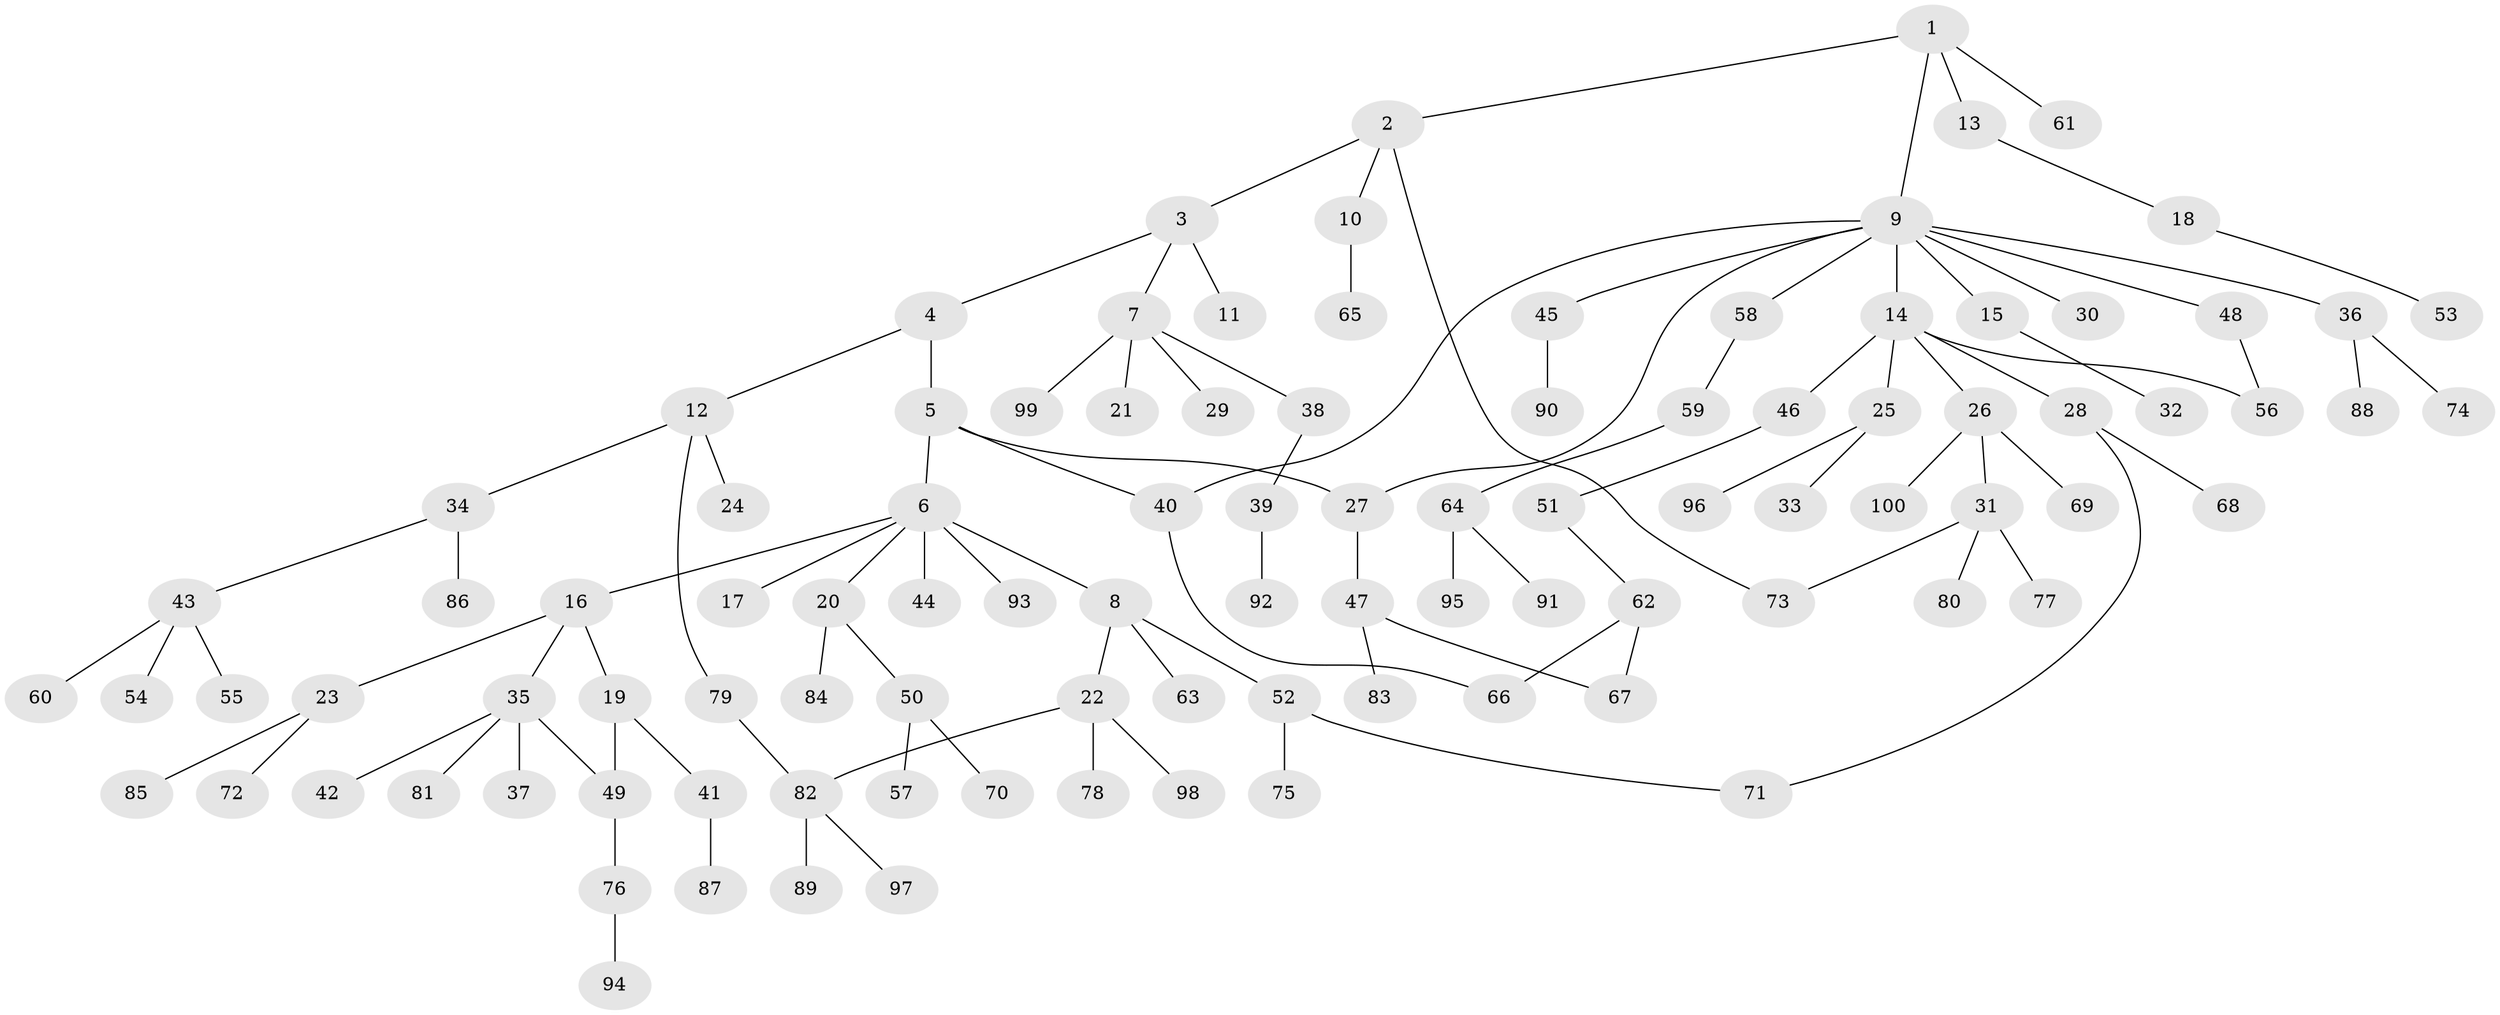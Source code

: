 // coarse degree distribution, {3: 0.2, 4: 0.08571428571428572, 6: 0.02857142857142857, 9: 0.014285714285714285, 1: 0.35714285714285715, 2: 0.3142857142857143}
// Generated by graph-tools (version 1.1) at 2025/48/03/04/25 22:48:43]
// undirected, 100 vertices, 108 edges
graph export_dot {
  node [color=gray90,style=filled];
  1;
  2;
  3;
  4;
  5;
  6;
  7;
  8;
  9;
  10;
  11;
  12;
  13;
  14;
  15;
  16;
  17;
  18;
  19;
  20;
  21;
  22;
  23;
  24;
  25;
  26;
  27;
  28;
  29;
  30;
  31;
  32;
  33;
  34;
  35;
  36;
  37;
  38;
  39;
  40;
  41;
  42;
  43;
  44;
  45;
  46;
  47;
  48;
  49;
  50;
  51;
  52;
  53;
  54;
  55;
  56;
  57;
  58;
  59;
  60;
  61;
  62;
  63;
  64;
  65;
  66;
  67;
  68;
  69;
  70;
  71;
  72;
  73;
  74;
  75;
  76;
  77;
  78;
  79;
  80;
  81;
  82;
  83;
  84;
  85;
  86;
  87;
  88;
  89;
  90;
  91;
  92;
  93;
  94;
  95;
  96;
  97;
  98;
  99;
  100;
  1 -- 2;
  1 -- 9;
  1 -- 13;
  1 -- 61;
  2 -- 3;
  2 -- 10;
  2 -- 73;
  3 -- 4;
  3 -- 7;
  3 -- 11;
  4 -- 5;
  4 -- 12;
  5 -- 6;
  5 -- 27;
  5 -- 40;
  6 -- 8;
  6 -- 16;
  6 -- 17;
  6 -- 20;
  6 -- 44;
  6 -- 93;
  7 -- 21;
  7 -- 29;
  7 -- 38;
  7 -- 99;
  8 -- 22;
  8 -- 52;
  8 -- 63;
  9 -- 14;
  9 -- 15;
  9 -- 30;
  9 -- 36;
  9 -- 45;
  9 -- 48;
  9 -- 58;
  9 -- 40;
  9 -- 27;
  10 -- 65;
  12 -- 24;
  12 -- 34;
  12 -- 79;
  13 -- 18;
  14 -- 25;
  14 -- 26;
  14 -- 28;
  14 -- 46;
  14 -- 56;
  15 -- 32;
  16 -- 19;
  16 -- 23;
  16 -- 35;
  18 -- 53;
  19 -- 41;
  19 -- 49;
  20 -- 50;
  20 -- 84;
  22 -- 78;
  22 -- 82;
  22 -- 98;
  23 -- 72;
  23 -- 85;
  25 -- 33;
  25 -- 96;
  26 -- 31;
  26 -- 69;
  26 -- 100;
  27 -- 47;
  28 -- 68;
  28 -- 71;
  31 -- 73;
  31 -- 77;
  31 -- 80;
  34 -- 43;
  34 -- 86;
  35 -- 37;
  35 -- 42;
  35 -- 81;
  35 -- 49;
  36 -- 74;
  36 -- 88;
  38 -- 39;
  39 -- 92;
  40 -- 66;
  41 -- 87;
  43 -- 54;
  43 -- 55;
  43 -- 60;
  45 -- 90;
  46 -- 51;
  47 -- 83;
  47 -- 67;
  48 -- 56;
  49 -- 76;
  50 -- 57;
  50 -- 70;
  51 -- 62;
  52 -- 71;
  52 -- 75;
  58 -- 59;
  59 -- 64;
  62 -- 67;
  62 -- 66;
  64 -- 91;
  64 -- 95;
  76 -- 94;
  79 -- 82;
  82 -- 89;
  82 -- 97;
}
